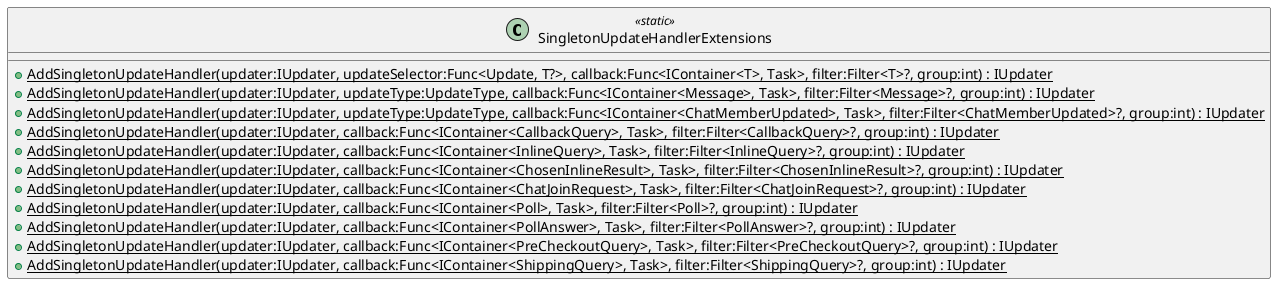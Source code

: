 @startuml
class SingletonUpdateHandlerExtensions <<static>> {
    + {static} AddSingletonUpdateHandler(updater:IUpdater, updateSelector:Func<Update, T?>, callback:Func<IContainer<T>, Task>, filter:Filter<T>?, group:int) : IUpdater
    + {static} AddSingletonUpdateHandler(updater:IUpdater, updateType:UpdateType, callback:Func<IContainer<Message>, Task>, filter:Filter<Message>?, group:int) : IUpdater
    + {static} AddSingletonUpdateHandler(updater:IUpdater, updateType:UpdateType, callback:Func<IContainer<ChatMemberUpdated>, Task>, filter:Filter<ChatMemberUpdated>?, group:int) : IUpdater
    + {static} AddSingletonUpdateHandler(updater:IUpdater, callback:Func<IContainer<CallbackQuery>, Task>, filter:Filter<CallbackQuery>?, group:int) : IUpdater
    + {static} AddSingletonUpdateHandler(updater:IUpdater, callback:Func<IContainer<InlineQuery>, Task>, filter:Filter<InlineQuery>?, group:int) : IUpdater
    + {static} AddSingletonUpdateHandler(updater:IUpdater, callback:Func<IContainer<ChosenInlineResult>, Task>, filter:Filter<ChosenInlineResult>?, group:int) : IUpdater
    + {static} AddSingletonUpdateHandler(updater:IUpdater, callback:Func<IContainer<ChatJoinRequest>, Task>, filter:Filter<ChatJoinRequest>?, group:int) : IUpdater
    + {static} AddSingletonUpdateHandler(updater:IUpdater, callback:Func<IContainer<Poll>, Task>, filter:Filter<Poll>?, group:int) : IUpdater
    + {static} AddSingletonUpdateHandler(updater:IUpdater, callback:Func<IContainer<PollAnswer>, Task>, filter:Filter<PollAnswer>?, group:int) : IUpdater
    + {static} AddSingletonUpdateHandler(updater:IUpdater, callback:Func<IContainer<PreCheckoutQuery>, Task>, filter:Filter<PreCheckoutQuery>?, group:int) : IUpdater
    + {static} AddSingletonUpdateHandler(updater:IUpdater, callback:Func<IContainer<ShippingQuery>, Task>, filter:Filter<ShippingQuery>?, group:int) : IUpdater
}
@enduml
